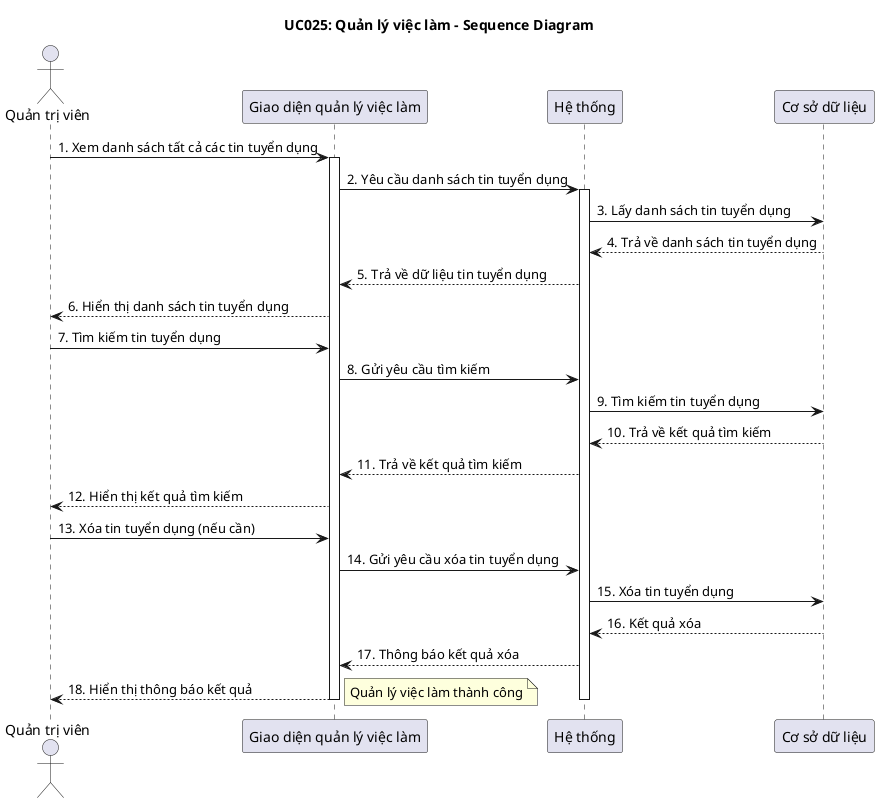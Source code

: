 @startuml UC025_JobManagement_Sequence_Diagram
 title UC025: Quản lý việc làm - Sequence Diagram

actor "Quản trị viên" as Admin
participant "Giao diện quản lý việc làm" as UI
participant "Hệ thống" as System
participant "Cơ sở dữ liệu" as DB

Admin -> UI: 1. Xem danh sách tất cả các tin tuyển dụng
activate UI
UI -> System: 2. Yêu cầu danh sách tin tuyển dụng
activate System
System -> DB: 3. Lấy danh sách tin tuyển dụng
DB --> System: 4. Trả về danh sách tin tuyển dụng
System --> UI: 5. Trả về dữ liệu tin tuyển dụng
UI --> Admin: 6. Hiển thị danh sách tin tuyển dụng

Admin -> UI: 7. Tìm kiếm tin tuyển dụng
UI -> System: 8. Gửi yêu cầu tìm kiếm
System -> DB: 9. Tìm kiếm tin tuyển dụng
DB --> System: 10. Trả về kết quả tìm kiếm
System --> UI: 11. Trả về kết quả tìm kiếm
UI --> Admin: 12. Hiển thị kết quả tìm kiếm

Admin -> UI: 13. Xóa tin tuyển dụng (nếu cần)
UI -> System: 14. Gửi yêu cầu xóa tin tuyển dụng
System -> DB: 15. Xóa tin tuyển dụng
DB --> System: 16. Kết quả xóa
System --> UI: 17. Thông báo kết quả xóa
UI --> Admin: 18. Hiển thị thông báo kết quả
note right: Quản lý việc làm thành công

deactivate DB
deactivate System
deactivate UI

@enduml 